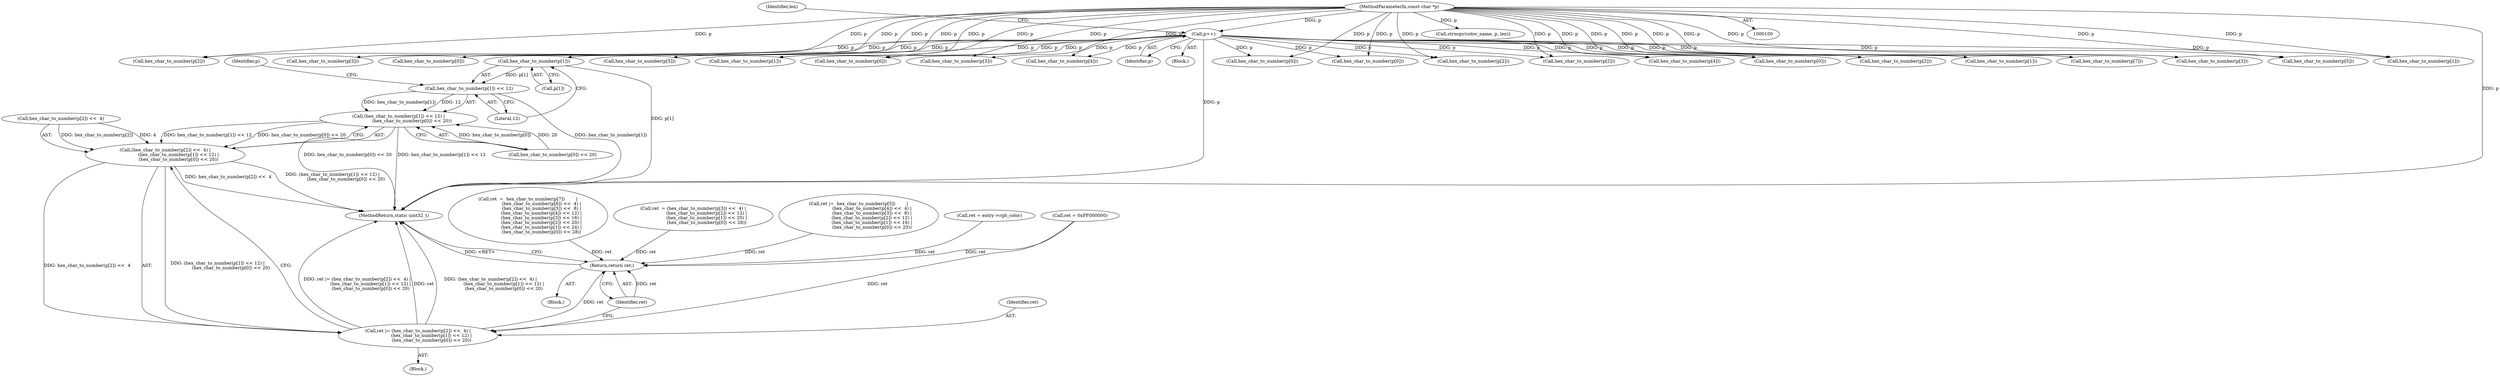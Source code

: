 digraph "0_FFmpeg_cb243972b121b1ae6b60a78ff55a0506c69f3879@array" {
"1000146" [label="(Call,hex_char_to_number(p[1]))"];
"1000126" [label="(Call,p++)"];
"1000101" [label="(MethodParameterIn,const char *p)"];
"1000145" [label="(Call,hex_char_to_number(p[1]) << 12)"];
"1000144" [label="(Call,(hex_char_to_number(p[1]) << 12) |\n                   (hex_char_to_number(p[0]) << 20))"];
"1000137" [label="(Call,(hex_char_to_number(p[2]) <<  4) |\n                   (hex_char_to_number(p[1]) << 12) |\n                   (hex_char_to_number(p[0]) << 20))"];
"1000135" [label="(Call,ret |= (hex_char_to_number(p[2]) <<  4) |\n                   (hex_char_to_number(p[1]) << 12) |\n                   (hex_char_to_number(p[0]) << 20))"];
"1000331" [label="(Return,return ret;)"];
"1000146" [label="(Call,hex_char_to_number(p[1]))"];
"1000254" [label="(Call,hex_char_to_number(p[6]))"];
"1000275" [label="(Call,hex_char_to_number(p[3]))"];
"1000139" [label="(Call,hex_char_to_number(p[2]))"];
"1000174" [label="(Call,hex_char_to_number(p[2]))"];
"1000245" [label="(Call,ret  =  hex_char_to_number(p[7])        |\n                   (hex_char_to_number(p[6]) <<  4) |\n                   (hex_char_to_number(p[5]) <<  8) |\n                   (hex_char_to_number(p[4]) << 12) |\n                   (hex_char_to_number(p[3]) << 16) |\n                   (hex_char_to_number(p[2]) << 20) |\n                   (hex_char_to_number(p[1]) << 24) |\n                   (hex_char_to_number(p[0]) << 28))"];
"1000332" [label="(Identifier,ret)"];
"1000126" [label="(Call,p++)"];
"1000152" [label="(Call,hex_char_to_number(p[0]))"];
"1000101" [label="(MethodParameterIn,const char *p)"];
"1000214" [label="(Call,hex_char_to_number(p[3]))"];
"1000144" [label="(Call,(hex_char_to_number(p[1]) << 12) |\n                   (hex_char_to_number(p[0]) << 20))"];
"1000125" [label="(Block,)"];
"1000187" [label="(Call,hex_char_to_number(p[0]))"];
"1000147" [label="(Call,p[1])"];
"1000248" [label="(Call,hex_char_to_number(p[7]))"];
"1000163" [label="(Call,ret  = (hex_char_to_number(p[3]) <<  4) |\n                   (hex_char_to_number(p[2]) << 12) |\n                   (hex_char_to_number(p[1]) << 20) |\n                   (hex_char_to_number(p[0]) << 28))"];
"1000207" [label="(Call,hex_char_to_number(p[4]))"];
"1000198" [label="(Call,ret |=  hex_char_to_number(p[5])        |\n                   (hex_char_to_number(p[4]) <<  4) |\n                   (hex_char_to_number(p[3]) <<  8) |\n                   (hex_char_to_number(p[2]) << 12) |\n                   (hex_char_to_number(p[1]) << 16) |\n                   (hex_char_to_number(p[0]) << 20))"];
"1000221" [label="(Call,hex_char_to_number(p[2]))"];
"1000154" [label="(Identifier,p)"];
"1000103" [label="(Block,)"];
"1000151" [label="(Call,hex_char_to_number(p[0]) << 20)"];
"1000181" [label="(Call,hex_char_to_number(p[1]))"];
"1000331" [label="(Return,return ret;)"];
"1000150" [label="(Literal,12)"];
"1000136" [label="(Identifier,ret)"];
"1000326" [label="(Call,ret = entry->rgb_color)"];
"1000261" [label="(Call,hex_char_to_number(p[5]))"];
"1000138" [label="(Call,hex_char_to_number(p[2]) <<  4)"];
"1000129" [label="(Identifier,len)"];
"1000167" [label="(Call,hex_char_to_number(p[3]))"];
"1000289" [label="(Call,hex_char_to_number(p[1]))"];
"1000137" [label="(Call,(hex_char_to_number(p[2]) <<  4) |\n                   (hex_char_to_number(p[1]) << 12) |\n                   (hex_char_to_number(p[0]) << 20))"];
"1000302" [label="(Call,strncpy(color_name, p, len))"];
"1000295" [label="(Call,hex_char_to_number(p[0]))"];
"1000282" [label="(Call,hex_char_to_number(p[2]))"];
"1000105" [label="(Call,ret = 0xFF000000)"];
"1000135" [label="(Call,ret |= (hex_char_to_number(p[2]) <<  4) |\n                   (hex_char_to_number(p[1]) << 12) |\n                   (hex_char_to_number(p[0]) << 20))"];
"1000201" [label="(Call,hex_char_to_number(p[5]))"];
"1000228" [label="(Call,hex_char_to_number(p[1]))"];
"1000134" [label="(Block,)"];
"1000127" [label="(Identifier,p)"];
"1000234" [label="(Call,hex_char_to_number(p[0]))"];
"1000333" [label="(MethodReturn,static uint32_t)"];
"1000268" [label="(Call,hex_char_to_number(p[4]))"];
"1000145" [label="(Call,hex_char_to_number(p[1]) << 12)"];
"1000146" -> "1000145"  [label="AST: "];
"1000146" -> "1000147"  [label="CFG: "];
"1000147" -> "1000146"  [label="AST: "];
"1000150" -> "1000146"  [label="CFG: "];
"1000146" -> "1000333"  [label="DDG: p[1]"];
"1000146" -> "1000145"  [label="DDG: p[1]"];
"1000126" -> "1000146"  [label="DDG: p"];
"1000101" -> "1000146"  [label="DDG: p"];
"1000126" -> "1000125"  [label="AST: "];
"1000126" -> "1000127"  [label="CFG: "];
"1000127" -> "1000126"  [label="AST: "];
"1000129" -> "1000126"  [label="CFG: "];
"1000126" -> "1000333"  [label="DDG: p"];
"1000101" -> "1000126"  [label="DDG: p"];
"1000126" -> "1000139"  [label="DDG: p"];
"1000126" -> "1000152"  [label="DDG: p"];
"1000126" -> "1000167"  [label="DDG: p"];
"1000126" -> "1000174"  [label="DDG: p"];
"1000126" -> "1000181"  [label="DDG: p"];
"1000126" -> "1000187"  [label="DDG: p"];
"1000126" -> "1000201"  [label="DDG: p"];
"1000126" -> "1000207"  [label="DDG: p"];
"1000126" -> "1000214"  [label="DDG: p"];
"1000126" -> "1000221"  [label="DDG: p"];
"1000126" -> "1000228"  [label="DDG: p"];
"1000126" -> "1000234"  [label="DDG: p"];
"1000126" -> "1000248"  [label="DDG: p"];
"1000126" -> "1000254"  [label="DDG: p"];
"1000126" -> "1000261"  [label="DDG: p"];
"1000126" -> "1000268"  [label="DDG: p"];
"1000126" -> "1000275"  [label="DDG: p"];
"1000126" -> "1000282"  [label="DDG: p"];
"1000126" -> "1000289"  [label="DDG: p"];
"1000126" -> "1000295"  [label="DDG: p"];
"1000101" -> "1000100"  [label="AST: "];
"1000101" -> "1000333"  [label="DDG: p"];
"1000101" -> "1000139"  [label="DDG: p"];
"1000101" -> "1000152"  [label="DDG: p"];
"1000101" -> "1000167"  [label="DDG: p"];
"1000101" -> "1000174"  [label="DDG: p"];
"1000101" -> "1000181"  [label="DDG: p"];
"1000101" -> "1000187"  [label="DDG: p"];
"1000101" -> "1000201"  [label="DDG: p"];
"1000101" -> "1000207"  [label="DDG: p"];
"1000101" -> "1000214"  [label="DDG: p"];
"1000101" -> "1000221"  [label="DDG: p"];
"1000101" -> "1000228"  [label="DDG: p"];
"1000101" -> "1000234"  [label="DDG: p"];
"1000101" -> "1000248"  [label="DDG: p"];
"1000101" -> "1000254"  [label="DDG: p"];
"1000101" -> "1000261"  [label="DDG: p"];
"1000101" -> "1000268"  [label="DDG: p"];
"1000101" -> "1000275"  [label="DDG: p"];
"1000101" -> "1000282"  [label="DDG: p"];
"1000101" -> "1000289"  [label="DDG: p"];
"1000101" -> "1000295"  [label="DDG: p"];
"1000101" -> "1000302"  [label="DDG: p"];
"1000145" -> "1000144"  [label="AST: "];
"1000145" -> "1000150"  [label="CFG: "];
"1000150" -> "1000145"  [label="AST: "];
"1000154" -> "1000145"  [label="CFG: "];
"1000145" -> "1000333"  [label="DDG: hex_char_to_number(p[1])"];
"1000145" -> "1000144"  [label="DDG: hex_char_to_number(p[1])"];
"1000145" -> "1000144"  [label="DDG: 12"];
"1000144" -> "1000137"  [label="AST: "];
"1000144" -> "1000151"  [label="CFG: "];
"1000151" -> "1000144"  [label="AST: "];
"1000137" -> "1000144"  [label="CFG: "];
"1000144" -> "1000333"  [label="DDG: hex_char_to_number(p[0]) << 20"];
"1000144" -> "1000333"  [label="DDG: hex_char_to_number(p[1]) << 12"];
"1000144" -> "1000137"  [label="DDG: hex_char_to_number(p[1]) << 12"];
"1000144" -> "1000137"  [label="DDG: hex_char_to_number(p[0]) << 20"];
"1000151" -> "1000144"  [label="DDG: hex_char_to_number(p[0])"];
"1000151" -> "1000144"  [label="DDG: 20"];
"1000137" -> "1000135"  [label="AST: "];
"1000138" -> "1000137"  [label="AST: "];
"1000135" -> "1000137"  [label="CFG: "];
"1000137" -> "1000333"  [label="DDG: (hex_char_to_number(p[1]) << 12) |\n                   (hex_char_to_number(p[0]) << 20)"];
"1000137" -> "1000333"  [label="DDG: hex_char_to_number(p[2]) <<  4"];
"1000137" -> "1000135"  [label="DDG: hex_char_to_number(p[2]) <<  4"];
"1000137" -> "1000135"  [label="DDG: (hex_char_to_number(p[1]) << 12) |\n                   (hex_char_to_number(p[0]) << 20)"];
"1000138" -> "1000137"  [label="DDG: hex_char_to_number(p[2])"];
"1000138" -> "1000137"  [label="DDG: 4"];
"1000135" -> "1000134"  [label="AST: "];
"1000136" -> "1000135"  [label="AST: "];
"1000332" -> "1000135"  [label="CFG: "];
"1000135" -> "1000333"  [label="DDG: ret |= (hex_char_to_number(p[2]) <<  4) |\n                   (hex_char_to_number(p[1]) << 12) |\n                   (hex_char_to_number(p[0]) << 20)"];
"1000135" -> "1000333"  [label="DDG: ret"];
"1000135" -> "1000333"  [label="DDG: (hex_char_to_number(p[2]) <<  4) |\n                   (hex_char_to_number(p[1]) << 12) |\n                   (hex_char_to_number(p[0]) << 20)"];
"1000105" -> "1000135"  [label="DDG: ret"];
"1000135" -> "1000331"  [label="DDG: ret"];
"1000331" -> "1000103"  [label="AST: "];
"1000331" -> "1000332"  [label="CFG: "];
"1000332" -> "1000331"  [label="AST: "];
"1000333" -> "1000331"  [label="CFG: "];
"1000331" -> "1000333"  [label="DDG: <RET>"];
"1000332" -> "1000331"  [label="DDG: ret"];
"1000163" -> "1000331"  [label="DDG: ret"];
"1000198" -> "1000331"  [label="DDG: ret"];
"1000326" -> "1000331"  [label="DDG: ret"];
"1000245" -> "1000331"  [label="DDG: ret"];
"1000105" -> "1000331"  [label="DDG: ret"];
}
